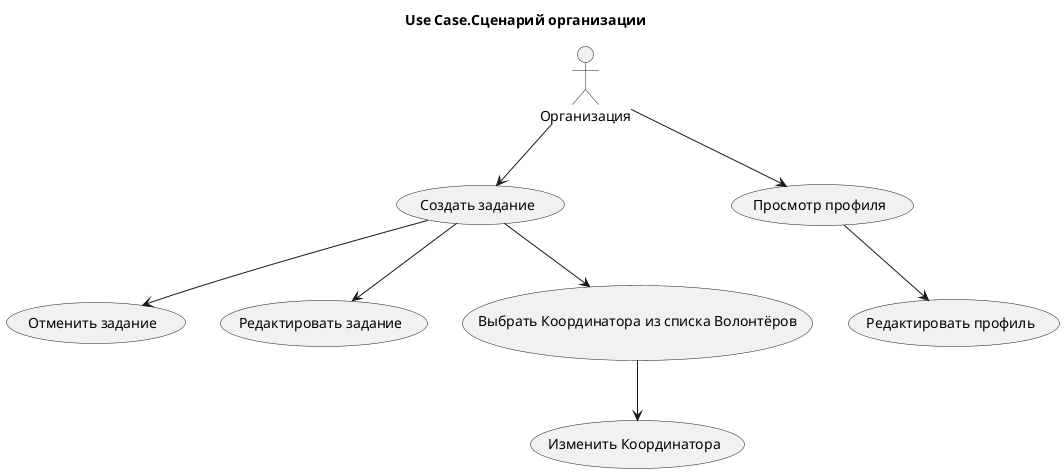 @startuml

skinparam style classic

title Use Case.Сценарий организации

:Организация:

Организация --> (Создать задание)
(Создать задание) --> (Отменить задание)
(Создать задание) --> (Редактировать задание)
(Создать задание) --> (Выбрать Координатора из списка Волонтёров)
(Выбрать Координатора из списка Волонтёров) --> (Изменить Координатора)

Организация --> (Просмотр профиля)
(Просмотр профиля) --> (Редактировать профиль)

@enduml
